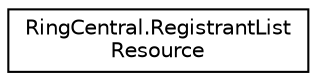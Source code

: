 digraph "Graphical Class Hierarchy"
{
 // LATEX_PDF_SIZE
  edge [fontname="Helvetica",fontsize="10",labelfontname="Helvetica",labelfontsize="10"];
  node [fontname="Helvetica",fontsize="10",shape=record];
  rankdir="LR";
  Node0 [label="RingCentral.RegistrantList\lResource",height=0.2,width=0.4,color="black", fillcolor="white", style="filled",URL="$classRingCentral_1_1RegistrantListResource.html",tooltip=" "];
}
